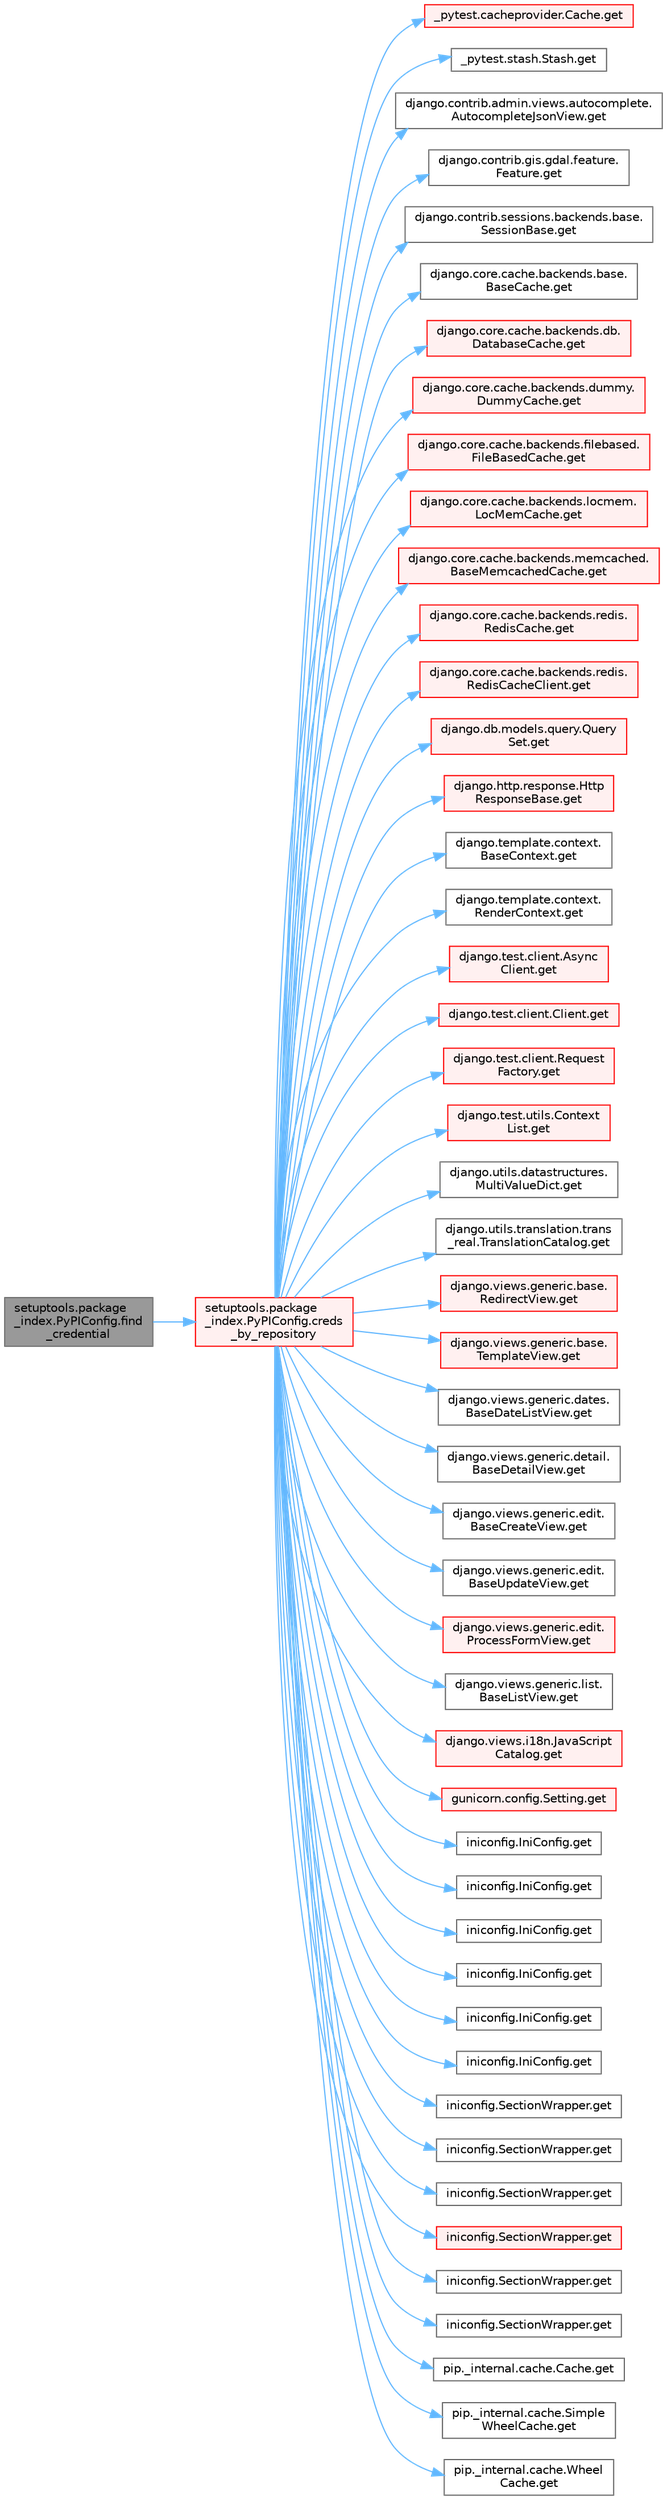 digraph "setuptools.package_index.PyPIConfig.find_credential"
{
 // LATEX_PDF_SIZE
  bgcolor="transparent";
  edge [fontname=Helvetica,fontsize=10,labelfontname=Helvetica,labelfontsize=10];
  node [fontname=Helvetica,fontsize=10,shape=box,height=0.2,width=0.4];
  rankdir="LR";
  Node1 [id="Node000001",label="setuptools.package\l_index.PyPIConfig.find\l_credential",height=0.2,width=0.4,color="gray40", fillcolor="grey60", style="filled", fontcolor="black",tooltip=" "];
  Node1 -> Node2 [id="edge1_Node000001_Node000002",color="steelblue1",style="solid",tooltip=" "];
  Node2 [id="Node000002",label="setuptools.package\l_index.PyPIConfig.creds\l_by_repository",height=0.2,width=0.4,color="red", fillcolor="#FFF0F0", style="filled",URL="$classsetuptools_1_1package__index_1_1_py_p_i_config.html#a277b3e89479d171582044b5f9eb920a0",tooltip=" "];
  Node2 -> Node3 [id="edge2_Node000002_Node000003",color="steelblue1",style="solid",tooltip=" "];
  Node3 [id="Node000003",label="_pytest.cacheprovider.Cache.get",height=0.2,width=0.4,color="red", fillcolor="#FFF0F0", style="filled",URL="$class__pytest_1_1cacheprovider_1_1_cache.html#a752b42a7c4034371bcd23244b1862148",tooltip=" "];
  Node2 -> Node5 [id="edge3_Node000002_Node000005",color="steelblue1",style="solid",tooltip=" "];
  Node5 [id="Node000005",label="_pytest.stash.Stash.get",height=0.2,width=0.4,color="grey40", fillcolor="white", style="filled",URL="$class__pytest_1_1stash_1_1_stash.html#a7fec5e28d31d41b05838c98ac277c8c5",tooltip=" "];
  Node2 -> Node6 [id="edge4_Node000002_Node000006",color="steelblue1",style="solid",tooltip=" "];
  Node6 [id="Node000006",label="django.contrib.admin.views.autocomplete.\lAutocompleteJsonView.get",height=0.2,width=0.4,color="grey40", fillcolor="white", style="filled",URL="$classdjango_1_1contrib_1_1admin_1_1views_1_1autocomplete_1_1_autocomplete_json_view.html#a34a861d7d91bddbce574ab88c184895e",tooltip=" "];
  Node2 -> Node7 [id="edge5_Node000002_Node000007",color="steelblue1",style="solid",tooltip=" "];
  Node7 [id="Node000007",label="django.contrib.gis.gdal.feature.\lFeature.get",height=0.2,width=0.4,color="grey40", fillcolor="white", style="filled",URL="$classdjango_1_1contrib_1_1gis_1_1gdal_1_1feature_1_1_feature.html#a21986d93135566e82dd6f57de5e37038",tooltip=" "];
  Node2 -> Node8 [id="edge6_Node000002_Node000008",color="steelblue1",style="solid",tooltip=" "];
  Node8 [id="Node000008",label="django.contrib.sessions.backends.base.\lSessionBase.get",height=0.2,width=0.4,color="grey40", fillcolor="white", style="filled",URL="$classdjango_1_1contrib_1_1sessions_1_1backends_1_1base_1_1_session_base.html#a7d41576dd78ee0cae19d35e409a0dac4",tooltip=" "];
  Node2 -> Node9 [id="edge7_Node000002_Node000009",color="steelblue1",style="solid",tooltip=" "];
  Node9 [id="Node000009",label="django.core.cache.backends.base.\lBaseCache.get",height=0.2,width=0.4,color="grey40", fillcolor="white", style="filled",URL="$classdjango_1_1core_1_1cache_1_1backends_1_1base_1_1_base_cache.html#a670decaea5fb02f8e13f62c4a8d3b691",tooltip=" "];
  Node2 -> Node10 [id="edge8_Node000002_Node000010",color="steelblue1",style="solid",tooltip=" "];
  Node10 [id="Node000010",label="django.core.cache.backends.db.\lDatabaseCache.get",height=0.2,width=0.4,color="red", fillcolor="#FFF0F0", style="filled",URL="$classdjango_1_1core_1_1cache_1_1backends_1_1db_1_1_database_cache.html#ab7c8bab4308c7ceac722a940914fedf1",tooltip=" "];
  Node2 -> Node12 [id="edge9_Node000002_Node000012",color="steelblue1",style="solid",tooltip=" "];
  Node12 [id="Node000012",label="django.core.cache.backends.dummy.\lDummyCache.get",height=0.2,width=0.4,color="red", fillcolor="#FFF0F0", style="filled",URL="$classdjango_1_1core_1_1cache_1_1backends_1_1dummy_1_1_dummy_cache.html#a91db0f78eeef15ccb77c8c518e12de81",tooltip=" "];
  Node2 -> Node1455 [id="edge10_Node000002_Node001455",color="steelblue1",style="solid",tooltip=" "];
  Node1455 [id="Node001455",label="django.core.cache.backends.filebased.\lFileBasedCache.get",height=0.2,width=0.4,color="red", fillcolor="#FFF0F0", style="filled",URL="$classdjango_1_1core_1_1cache_1_1backends_1_1filebased_1_1_file_based_cache.html#a81478fa25dd545d6e223f4e3d6760646",tooltip=" "];
  Node2 -> Node1649 [id="edge11_Node000002_Node001649",color="steelblue1",style="solid",tooltip=" "];
  Node1649 [id="Node001649",label="django.core.cache.backends.locmem.\lLocMemCache.get",height=0.2,width=0.4,color="red", fillcolor="#FFF0F0", style="filled",URL="$classdjango_1_1core_1_1cache_1_1backends_1_1locmem_1_1_loc_mem_cache.html#aeb7aff9d132188d4b106f42045eaf803",tooltip=" "];
  Node2 -> Node1651 [id="edge12_Node000002_Node001651",color="steelblue1",style="solid",tooltip=" "];
  Node1651 [id="Node001651",label="django.core.cache.backends.memcached.\lBaseMemcachedCache.get",height=0.2,width=0.4,color="red", fillcolor="#FFF0F0", style="filled",URL="$classdjango_1_1core_1_1cache_1_1backends_1_1memcached_1_1_base_memcached_cache.html#ad5e6be20ce407cf4548603d3b413c56e",tooltip=" "];
  Node2 -> Node1652 [id="edge13_Node000002_Node001652",color="steelblue1",style="solid",tooltip=" "];
  Node1652 [id="Node001652",label="django.core.cache.backends.redis.\lRedisCache.get",height=0.2,width=0.4,color="red", fillcolor="#FFF0F0", style="filled",URL="$classdjango_1_1core_1_1cache_1_1backends_1_1redis_1_1_redis_cache.html#ac5ae812bc82909854e7658e31c37fdcb",tooltip=" "];
  Node2 -> Node1653 [id="edge14_Node000002_Node001653",color="steelblue1",style="solid",tooltip=" "];
  Node1653 [id="Node001653",label="django.core.cache.backends.redis.\lRedisCacheClient.get",height=0.2,width=0.4,color="red", fillcolor="#FFF0F0", style="filled",URL="$classdjango_1_1core_1_1cache_1_1backends_1_1redis_1_1_redis_cache_client.html#aa437370e2a6efba9f9cdf9beb76611ea",tooltip=" "];
  Node2 -> Node1654 [id="edge15_Node000002_Node001654",color="steelblue1",style="solid",tooltip=" "];
  Node1654 [id="Node001654",label="django.db.models.query.Query\lSet.get",height=0.2,width=0.4,color="red", fillcolor="#FFF0F0", style="filled",URL="$classdjango_1_1db_1_1models_1_1query_1_1_query_set.html#afe9afa909843984d4fa4c2555f0f1310",tooltip=" "];
  Node2 -> Node1677 [id="edge16_Node000002_Node001677",color="steelblue1",style="solid",tooltip=" "];
  Node1677 [id="Node001677",label="django.http.response.Http\lResponseBase.get",height=0.2,width=0.4,color="red", fillcolor="#FFF0F0", style="filled",URL="$classdjango_1_1http_1_1response_1_1_http_response_base.html#ae2baff89ce088ff5c75d643fbbe62a1d",tooltip=" "];
  Node2 -> Node1678 [id="edge17_Node000002_Node001678",color="steelblue1",style="solid",tooltip=" "];
  Node1678 [id="Node001678",label="django.template.context.\lBaseContext.get",height=0.2,width=0.4,color="grey40", fillcolor="white", style="filled",URL="$classdjango_1_1template_1_1context_1_1_base_context.html#aa6bca4c3b5ae1ea243543be4c63cba66",tooltip=" "];
  Node2 -> Node1679 [id="edge18_Node000002_Node001679",color="steelblue1",style="solid",tooltip=" "];
  Node1679 [id="Node001679",label="django.template.context.\lRenderContext.get",height=0.2,width=0.4,color="grey40", fillcolor="white", style="filled",URL="$classdjango_1_1template_1_1context_1_1_render_context.html#a5d75cc6852de769dbc5d5812ee293920",tooltip=" "];
  Node2 -> Node1680 [id="edge19_Node000002_Node001680",color="steelblue1",style="solid",tooltip=" "];
  Node1680 [id="Node001680",label="django.test.client.Async\lClient.get",height=0.2,width=0.4,color="red", fillcolor="#FFF0F0", style="filled",URL="$classdjango_1_1test_1_1client_1_1_async_client.html#ac0d5bba8e7175389ee57c8dfe5d79413",tooltip=" "];
  Node2 -> Node1681 [id="edge20_Node000002_Node001681",color="steelblue1",style="solid",tooltip=" "];
  Node1681 [id="Node001681",label="django.test.client.Client.get",height=0.2,width=0.4,color="red", fillcolor="#FFF0F0", style="filled",URL="$classdjango_1_1test_1_1client_1_1_client.html#a7aed7a3986cc017e8c62922005d98305",tooltip=" "];
  Node2 -> Node1682 [id="edge21_Node000002_Node001682",color="steelblue1",style="solid",tooltip=" "];
  Node1682 [id="Node001682",label="django.test.client.Request\lFactory.get",height=0.2,width=0.4,color="red", fillcolor="#FFF0F0", style="filled",URL="$classdjango_1_1test_1_1client_1_1_request_factory.html#af1604d8bd1d1639f245d371c186a3261",tooltip=" "];
  Node2 -> Node1683 [id="edge22_Node000002_Node001683",color="steelblue1",style="solid",tooltip=" "];
  Node1683 [id="Node001683",label="django.test.utils.Context\lList.get",height=0.2,width=0.4,color="red", fillcolor="#FFF0F0", style="filled",URL="$classdjango_1_1test_1_1utils_1_1_context_list.html#a1797663a8ac92f44dcb9ad281a896842",tooltip=" "];
  Node2 -> Node2093 [id="edge23_Node000002_Node002093",color="steelblue1",style="solid",tooltip=" "];
  Node2093 [id="Node002093",label="django.utils.datastructures.\lMultiValueDict.get",height=0.2,width=0.4,color="grey40", fillcolor="white", style="filled",URL="$classdjango_1_1utils_1_1datastructures_1_1_multi_value_dict.html#a4018ed4ed7f94277630f7228ef396c94",tooltip=" "];
  Node2 -> Node2094 [id="edge24_Node000002_Node002094",color="steelblue1",style="solid",tooltip=" "];
  Node2094 [id="Node002094",label="django.utils.translation.trans\l_real.TranslationCatalog.get",height=0.2,width=0.4,color="grey40", fillcolor="white", style="filled",URL="$classdjango_1_1utils_1_1translation_1_1trans__real_1_1_translation_catalog.html#a3767ba1b641f9310cac42bc0703e7fe6",tooltip=" "];
  Node2 -> Node2095 [id="edge25_Node000002_Node002095",color="steelblue1",style="solid",tooltip=" "];
  Node2095 [id="Node002095",label="django.views.generic.base.\lRedirectView.get",height=0.2,width=0.4,color="red", fillcolor="#FFF0F0", style="filled",URL="$classdjango_1_1views_1_1generic_1_1base_1_1_redirect_view.html#ab6c171df77475a0b78266f48084ea5fb",tooltip=" "];
  Node2 -> Node2111 [id="edge26_Node000002_Node002111",color="steelblue1",style="solid",tooltip=" "];
  Node2111 [id="Node002111",label="django.views.generic.base.\lTemplateView.get",height=0.2,width=0.4,color="red", fillcolor="#FFF0F0", style="filled",URL="$classdjango_1_1views_1_1generic_1_1base_1_1_template_view.html#a12232ec7fd058af76ce8c7af132ef915",tooltip=" "];
  Node2 -> Node2182 [id="edge27_Node000002_Node002182",color="steelblue1",style="solid",tooltip=" "];
  Node2182 [id="Node002182",label="django.views.generic.dates.\lBaseDateListView.get",height=0.2,width=0.4,color="grey40", fillcolor="white", style="filled",URL="$classdjango_1_1views_1_1generic_1_1dates_1_1_base_date_list_view.html#a8d4e06af704289fed39c21f96fc70015",tooltip=" "];
  Node2 -> Node2183 [id="edge28_Node000002_Node002183",color="steelblue1",style="solid",tooltip=" "];
  Node2183 [id="Node002183",label="django.views.generic.detail.\lBaseDetailView.get",height=0.2,width=0.4,color="grey40", fillcolor="white", style="filled",URL="$classdjango_1_1views_1_1generic_1_1detail_1_1_base_detail_view.html#a2c42312d10a24e4afd4c4f4a8447a20b",tooltip=" "];
  Node2 -> Node2184 [id="edge29_Node000002_Node002184",color="steelblue1",style="solid",tooltip=" "];
  Node2184 [id="Node002184",label="django.views.generic.edit.\lBaseCreateView.get",height=0.2,width=0.4,color="grey40", fillcolor="white", style="filled",URL="$classdjango_1_1views_1_1generic_1_1edit_1_1_base_create_view.html#a395fdf6c5e9872b58af4fcb5dad0c341",tooltip=" "];
  Node2 -> Node2185 [id="edge30_Node000002_Node002185",color="steelblue1",style="solid",tooltip=" "];
  Node2185 [id="Node002185",label="django.views.generic.edit.\lBaseUpdateView.get",height=0.2,width=0.4,color="grey40", fillcolor="white", style="filled",URL="$classdjango_1_1views_1_1generic_1_1edit_1_1_base_update_view.html#a4060562b5e42a8329fe7b3ccc046afdd",tooltip=" "];
  Node2 -> Node2186 [id="edge31_Node000002_Node002186",color="steelblue1",style="solid",tooltip=" "];
  Node2186 [id="Node002186",label="django.views.generic.edit.\lProcessFormView.get",height=0.2,width=0.4,color="red", fillcolor="#FFF0F0", style="filled",URL="$classdjango_1_1views_1_1generic_1_1edit_1_1_process_form_view.html#af7def109918828469fd90c209d775e40",tooltip=" "];
  Node2 -> Node2187 [id="edge32_Node000002_Node002187",color="steelblue1",style="solid",tooltip=" "];
  Node2187 [id="Node002187",label="django.views.generic.list.\lBaseListView.get",height=0.2,width=0.4,color="grey40", fillcolor="white", style="filled",URL="$classdjango_1_1views_1_1generic_1_1list_1_1_base_list_view.html#af1b9f95588730e85e94be86fd556acef",tooltip=" "];
  Node2 -> Node2188 [id="edge33_Node000002_Node002188",color="steelblue1",style="solid",tooltip=" "];
  Node2188 [id="Node002188",label="django.views.i18n.JavaScript\lCatalog.get",height=0.2,width=0.4,color="red", fillcolor="#FFF0F0", style="filled",URL="$classdjango_1_1views_1_1i18n_1_1_java_script_catalog.html#af1c89ce907d49f49fe2456be8eaa39d2",tooltip=" "];
  Node2 -> Node2190 [id="edge34_Node000002_Node002190",color="steelblue1",style="solid",tooltip=" "];
  Node2190 [id="Node002190",label="gunicorn.config.Setting.get",height=0.2,width=0.4,color="red", fillcolor="#FFF0F0", style="filled",URL="$classgunicorn_1_1config_1_1_setting.html#a073fc5db1c568f183f22d137009d059f",tooltip=" "];
  Node2 -> Node2191 [id="edge35_Node000002_Node002191",color="steelblue1",style="solid",tooltip=" "];
  Node2191 [id="Node002191",label="iniconfig.IniConfig.get",height=0.2,width=0.4,color="grey40", fillcolor="white", style="filled",URL="$classiniconfig_1_1_ini_config.html#a214ac1bcd2b3e307861d1c98c5bd73a5",tooltip=" "];
  Node2 -> Node2192 [id="edge36_Node000002_Node002192",color="steelblue1",style="solid",tooltip=" "];
  Node2192 [id="Node002192",label="iniconfig.IniConfig.get",height=0.2,width=0.4,color="grey40", fillcolor="white", style="filled",URL="$classiniconfig_1_1_ini_config.html#a9f9c5d75bf2f24fec0007dce7e967d33",tooltip=" "];
  Node2 -> Node2193 [id="edge37_Node000002_Node002193",color="steelblue1",style="solid",tooltip=" "];
  Node2193 [id="Node002193",label="iniconfig.IniConfig.get",height=0.2,width=0.4,color="grey40", fillcolor="white", style="filled",URL="$classiniconfig_1_1_ini_config.html#a03d5f5f39b283e09a4ea0e9f7776b400",tooltip=" "];
  Node2 -> Node2194 [id="edge38_Node000002_Node002194",color="steelblue1",style="solid",tooltip=" "];
  Node2194 [id="Node002194",label="iniconfig.IniConfig.get",height=0.2,width=0.4,color="grey40", fillcolor="white", style="filled",URL="$classiniconfig_1_1_ini_config.html#a6fa648d88a684669548e8b7b324f84d4",tooltip=" "];
  Node2 -> Node2195 [id="edge39_Node000002_Node002195",color="steelblue1",style="solid",tooltip=" "];
  Node2195 [id="Node002195",label="iniconfig.IniConfig.get",height=0.2,width=0.4,color="grey40", fillcolor="white", style="filled",URL="$classiniconfig_1_1_ini_config.html#a508514ce0ae9e18309bc0d1df9647c9e",tooltip=" "];
  Node2 -> Node2196 [id="edge40_Node000002_Node002196",color="steelblue1",style="solid",tooltip=" "];
  Node2196 [id="Node002196",label="iniconfig.IniConfig.get",height=0.2,width=0.4,color="grey40", fillcolor="white", style="filled",URL="$classiniconfig_1_1_ini_config.html#ad19e1f63ae7a5cf613c02dbcf52685ee",tooltip=" "];
  Node2 -> Node2197 [id="edge41_Node000002_Node002197",color="steelblue1",style="solid",tooltip=" "];
  Node2197 [id="Node002197",label="iniconfig.SectionWrapper.get",height=0.2,width=0.4,color="grey40", fillcolor="white", style="filled",URL="$classiniconfig_1_1_section_wrapper.html#a56524d447042f6a72868caf2bc201256",tooltip=" "];
  Node2 -> Node2198 [id="edge42_Node000002_Node002198",color="steelblue1",style="solid",tooltip=" "];
  Node2198 [id="Node002198",label="iniconfig.SectionWrapper.get",height=0.2,width=0.4,color="grey40", fillcolor="white", style="filled",URL="$classiniconfig_1_1_section_wrapper.html#a8463a275d2791bbfde7e32cf0438a8e5",tooltip=" "];
  Node2 -> Node2199 [id="edge43_Node000002_Node002199",color="steelblue1",style="solid",tooltip=" "];
  Node2199 [id="Node002199",label="iniconfig.SectionWrapper.get",height=0.2,width=0.4,color="grey40", fillcolor="white", style="filled",URL="$classiniconfig_1_1_section_wrapper.html#a6c11a0ce05e1e24b93f059563cd72a30",tooltip=" "];
  Node2 -> Node2200 [id="edge44_Node000002_Node002200",color="steelblue1",style="solid",tooltip=" "];
  Node2200 [id="Node002200",label="iniconfig.SectionWrapper.get",height=0.2,width=0.4,color="red", fillcolor="#FFF0F0", style="filled",URL="$classiniconfig_1_1_section_wrapper.html#a1532012acf55bd506b3c266ee9420666",tooltip=" "];
  Node2 -> Node2201 [id="edge45_Node000002_Node002201",color="steelblue1",style="solid",tooltip=" "];
  Node2201 [id="Node002201",label="iniconfig.SectionWrapper.get",height=0.2,width=0.4,color="grey40", fillcolor="white", style="filled",URL="$classiniconfig_1_1_section_wrapper.html#a7ebc71e2046f5173a5ddf903ede8927f",tooltip=" "];
  Node2 -> Node2202 [id="edge46_Node000002_Node002202",color="steelblue1",style="solid",tooltip=" "];
  Node2202 [id="Node002202",label="iniconfig.SectionWrapper.get",height=0.2,width=0.4,color="grey40", fillcolor="white", style="filled",URL="$classiniconfig_1_1_section_wrapper.html#a334537a71c277e3266a0fd3f9c599df1",tooltip=" "];
  Node2 -> Node2203 [id="edge47_Node000002_Node002203",color="steelblue1",style="solid",tooltip=" "];
  Node2203 [id="Node002203",label="pip._internal.cache.Cache.get",height=0.2,width=0.4,color="grey40", fillcolor="white", style="filled",URL="$classpip_1_1__internal_1_1cache_1_1_cache.html#ad95f772f6ababe1fa35f7e17a4aba68d",tooltip=" "];
  Node2 -> Node2204 [id="edge48_Node000002_Node002204",color="steelblue1",style="solid",tooltip=" "];
  Node2204 [id="Node002204",label="pip._internal.cache.Simple\lWheelCache.get",height=0.2,width=0.4,color="grey40", fillcolor="white", style="filled",URL="$classpip_1_1__internal_1_1cache_1_1_simple_wheel_cache.html#ac01760c9d465f62ad08e91262ad3c906",tooltip=" "];
  Node2 -> Node2205 [id="edge49_Node000002_Node002205",color="steelblue1",style="solid",tooltip=" "];
  Node2205 [id="Node002205",label="pip._internal.cache.Wheel\lCache.get",height=0.2,width=0.4,color="grey40", fillcolor="white", style="filled",URL="$classpip_1_1__internal_1_1cache_1_1_wheel_cache.html#af59e33627af9d6bf42438d37c7260cf2",tooltip=" "];
}
